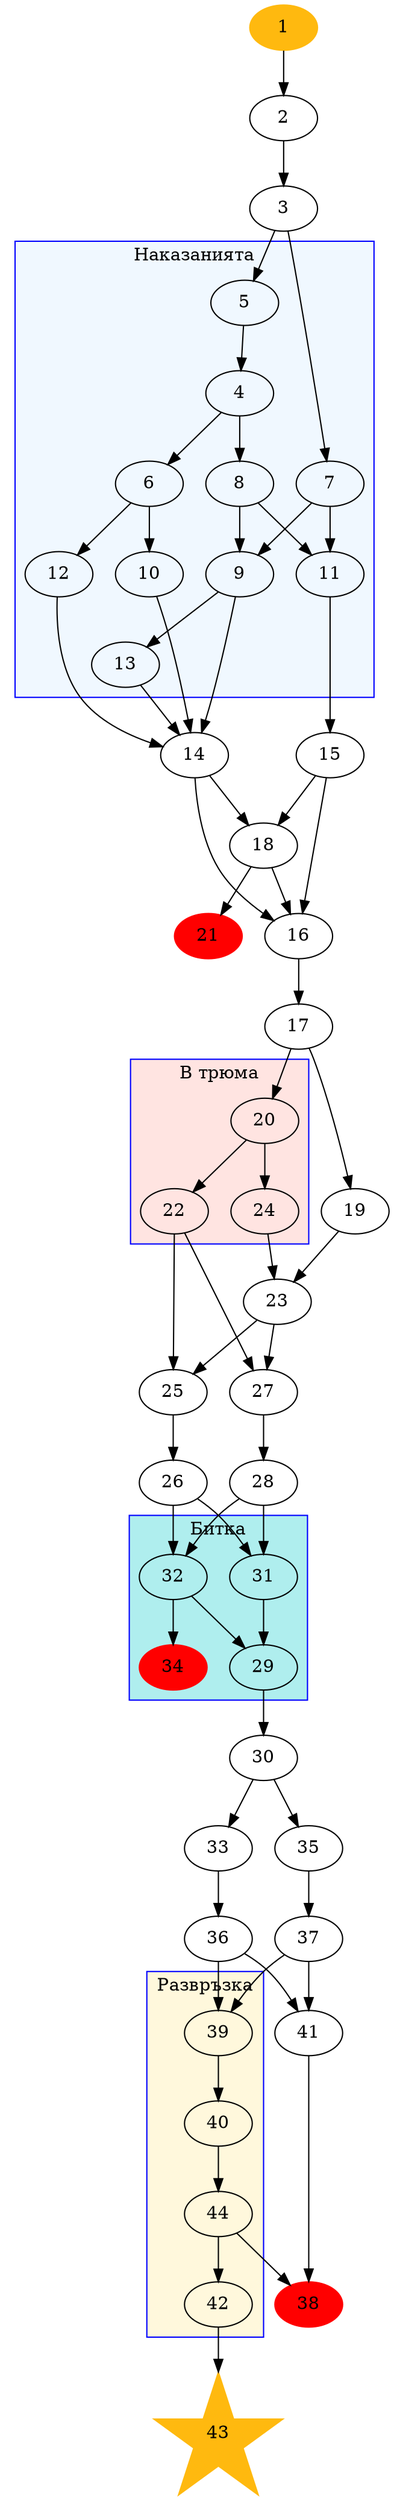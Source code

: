 digraph BarabanNaSmartta {
    subgraph deaths {
        node [color=red, style=filled] 
        21, 34, 38
    }
    
    subgraph cluster_nakazania {
        color = blue
        bgcolor = aliceblue
        label = "Наказанията"
        5, 4, 7, 8, 6, 9, 11, 10, 12, 13
    }
    
    subgraph cluster_bitka {
        color = blue
        bgcolor = paleturquoise
        label = "Битка"
        31, 32, 34, 29
    }
    
    subgraph cluster_razvrazka {
        color = blue
        bgcolor = cornsilk
        label = "Развръзка"
        39, 40, 44, 42
    }
    
    subgraph cluster_trium {
        color = blue
        bgcolor = mistyrose
        label = "В трюма"
        20, 22, 24
    }
    
    1 -> 2
    1 [color=darkgoldenrod1, style=filled]
    2 -> 3
    3 -> 5, 7
    4 -> 6, 8
    5 -> 4
    6 -> 10, 12
    7 -> 9, 11
    8 -> 9, 11
    9 -> 13, 14
    10 -> 14
    11 -> 15
    12 -> 14
    13 -> 14
    14 -> 16, 18
    15 -> 16, 18
    16 -> 17
    17 -> 19, 20
    18 -> 16, 21
    19 -> 23
    20 -> 22, 24
    21
    22 -> 25, 27
    23 -> 25, 27
    24 -> 23
    25 -> 26
    26 -> 31, 32
    27 -> 28
    28 -> 31, 32
    29 -> 30
    30 -> 33, 35
    31 -> 29
    32 -> 29, 34
    33 -> 36
    34
    35 -> 37
    36 -> 39, 41
    37 -> 39, 41
    38
    39 -> 40
    40 -> 44
    41 -> 38
    42 -> 43
    43 [shape=star, color=darkgoldenrod1, style=filled]
    44 -> 38, 42
}
